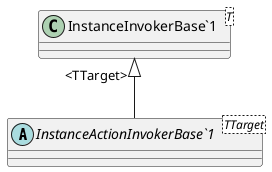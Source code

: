 @startuml
abstract class "InstanceActionInvokerBase`1"<TTarget> {
}
class "InstanceInvokerBase`1"<T> {
}
"InstanceInvokerBase`1" "<TTarget>" <|-- "InstanceActionInvokerBase`1"
@enduml
